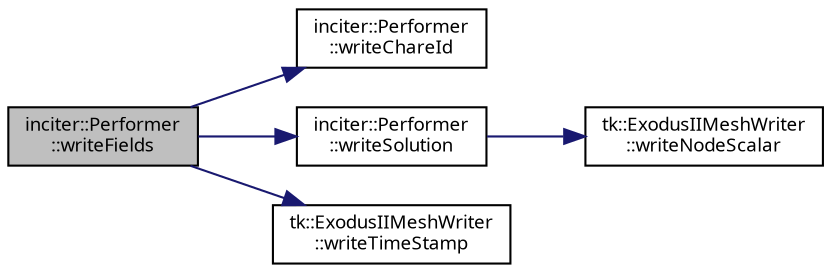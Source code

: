 digraph "inciter::Performer::writeFields"
{
 // INTERACTIVE_SVG=YES
  bgcolor="transparent";
  edge [fontname="sans-serif",fontsize="9",labelfontname="sans-serif",labelfontsize="9"];
  node [fontname="sans-serif",fontsize="9",shape=record];
  rankdir="LR";
  Node1 [label="inciter::Performer\l::writeFields",height=0.2,width=0.4,color="black", fillcolor="grey75", style="filled", fontcolor="black"];
  Node1 -> Node2 [color="midnightblue",fontsize="9",style="solid",fontname="sans-serif"];
  Node2 [label="inciter::Performer\l::writeChareId",height=0.2,width=0.4,color="black",URL="$classinciter_1_1_performer.html#a37cee760bab2ed04ec2b48d5301987db",tooltip="Output chare mesh chare id field to file. "];
  Node1 -> Node3 [color="midnightblue",fontsize="9",style="solid",fontname="sans-serif"];
  Node3 [label="inciter::Performer\l::writeSolution",height=0.2,width=0.4,color="black",URL="$classinciter_1_1_performer.html#a7629eff16df98c9ec3f01a8144eb74ca",tooltip="Output solution to file. "];
  Node3 -> Node4 [color="midnightblue",fontsize="9",style="solid",fontname="sans-serif"];
  Node4 [label="tk::ExodusIIMeshWriter\l::writeNodeScalar",height=0.2,width=0.4,color="black",URL="$classtk_1_1_exodus_i_i_mesh_writer.html#ab754f5b9c85bfbe56c9e4f90e0b9664c",tooltip="Write node scalar field to ExodusII file. "];
  Node1 -> Node5 [color="midnightblue",fontsize="9",style="solid",fontname="sans-serif"];
  Node5 [label="tk::ExodusIIMeshWriter\l::writeTimeStamp",height=0.2,width=0.4,color="black",URL="$classtk_1_1_exodus_i_i_mesh_writer.html#aa9ff367ba839664d9cb1df685bc2ba03",tooltip="Write time stamp to ExodusII file. "];
}
